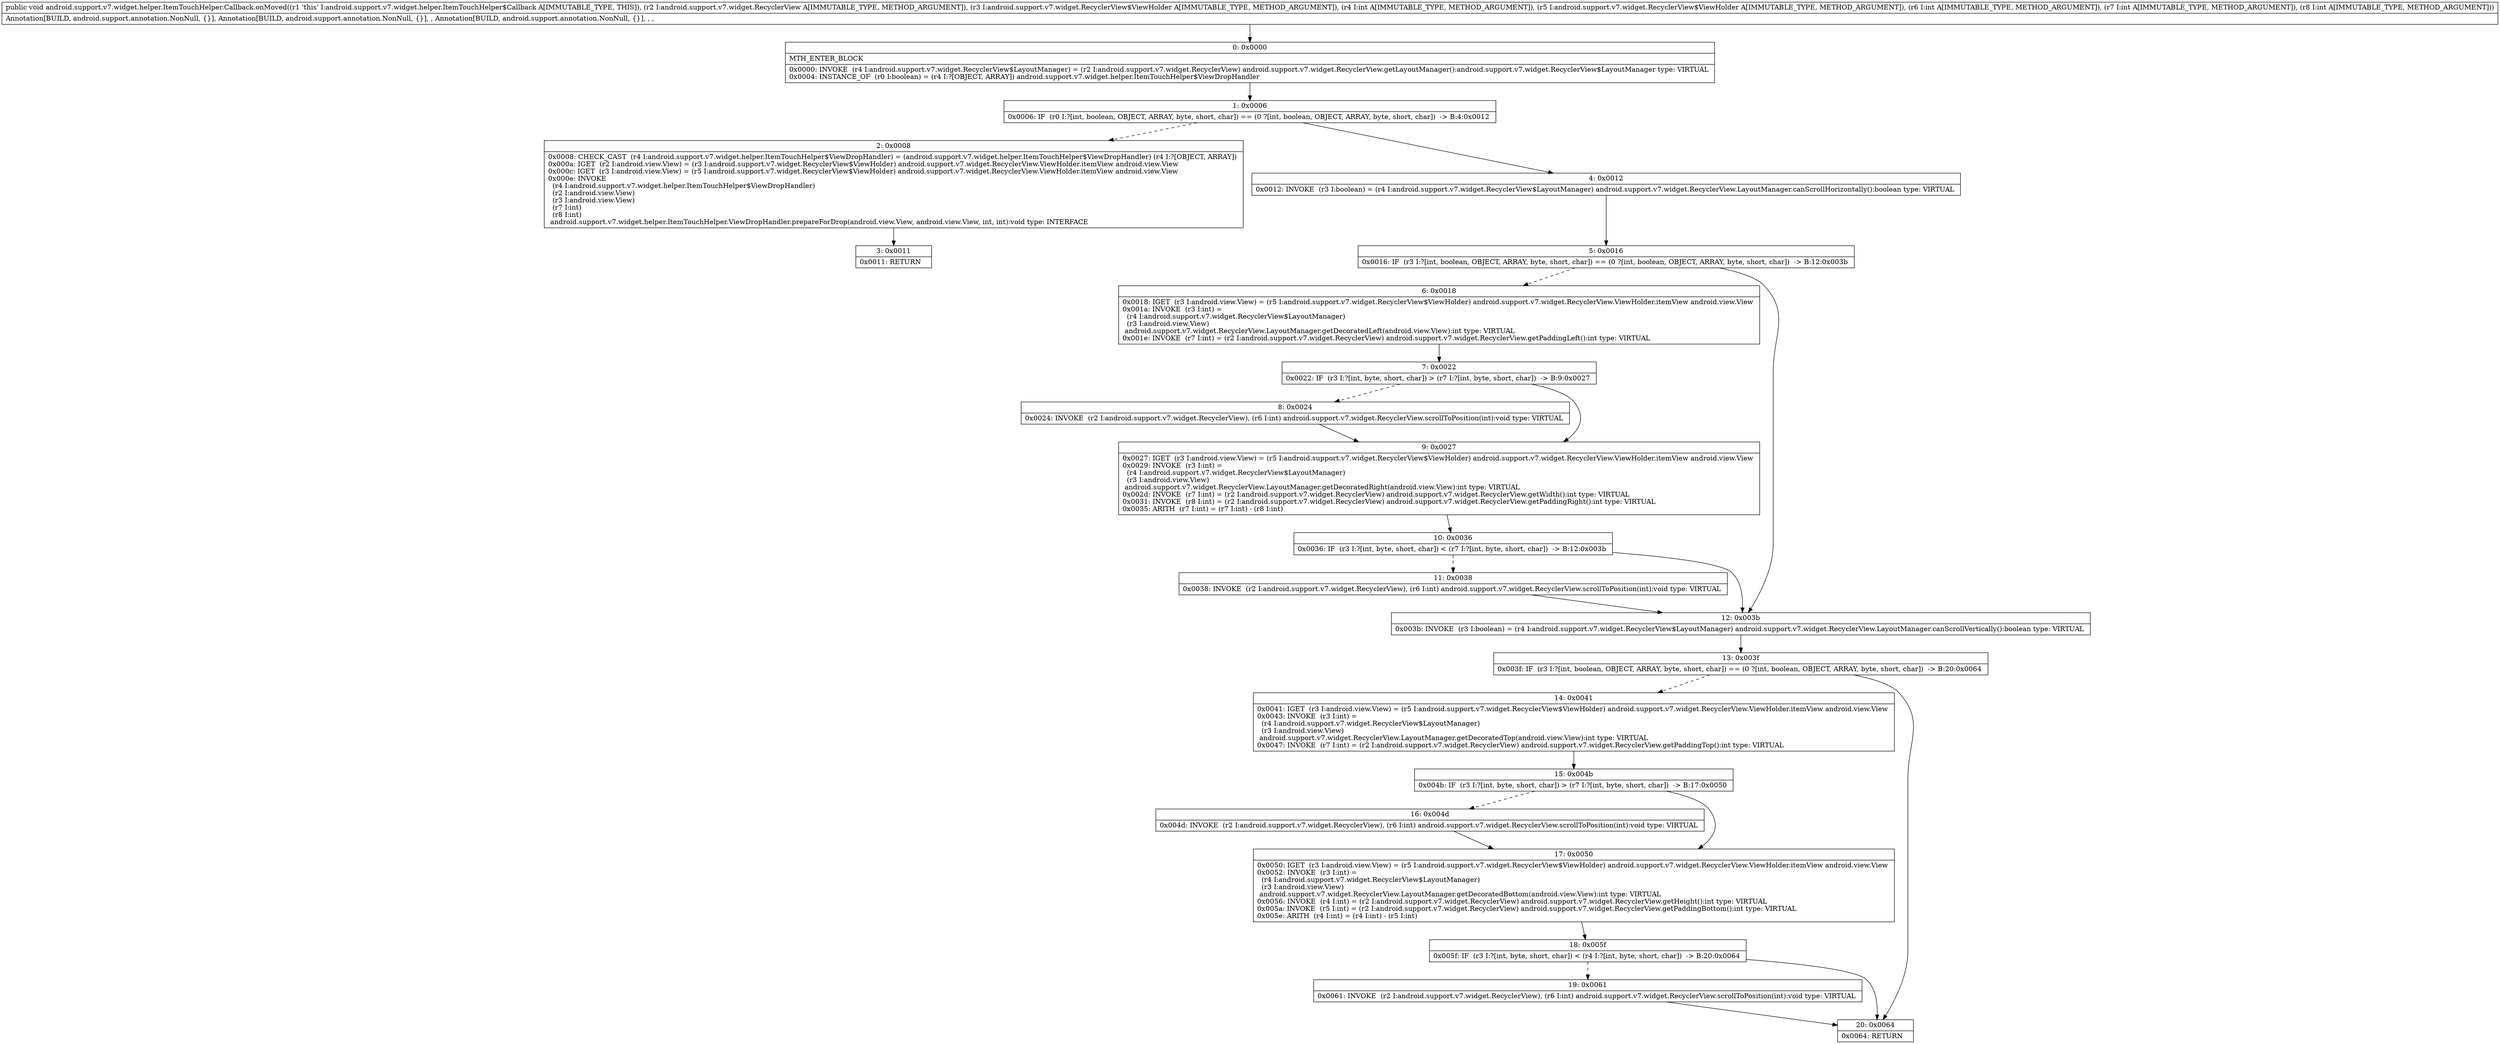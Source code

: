 digraph "CFG forandroid.support.v7.widget.helper.ItemTouchHelper.Callback.onMoved(Landroid\/support\/v7\/widget\/RecyclerView;Landroid\/support\/v7\/widget\/RecyclerView$ViewHolder;ILandroid\/support\/v7\/widget\/RecyclerView$ViewHolder;III)V" {
Node_0 [shape=record,label="{0\:\ 0x0000|MTH_ENTER_BLOCK\l|0x0000: INVOKE  (r4 I:android.support.v7.widget.RecyclerView$LayoutManager) = (r2 I:android.support.v7.widget.RecyclerView) android.support.v7.widget.RecyclerView.getLayoutManager():android.support.v7.widget.RecyclerView$LayoutManager type: VIRTUAL \l0x0004: INSTANCE_OF  (r0 I:boolean) = (r4 I:?[OBJECT, ARRAY]) android.support.v7.widget.helper.ItemTouchHelper$ViewDropHandler \l}"];
Node_1 [shape=record,label="{1\:\ 0x0006|0x0006: IF  (r0 I:?[int, boolean, OBJECT, ARRAY, byte, short, char]) == (0 ?[int, boolean, OBJECT, ARRAY, byte, short, char])  \-\> B:4:0x0012 \l}"];
Node_2 [shape=record,label="{2\:\ 0x0008|0x0008: CHECK_CAST  (r4 I:android.support.v7.widget.helper.ItemTouchHelper$ViewDropHandler) = (android.support.v7.widget.helper.ItemTouchHelper$ViewDropHandler) (r4 I:?[OBJECT, ARRAY]) \l0x000a: IGET  (r2 I:android.view.View) = (r3 I:android.support.v7.widget.RecyclerView$ViewHolder) android.support.v7.widget.RecyclerView.ViewHolder.itemView android.view.View \l0x000c: IGET  (r3 I:android.view.View) = (r5 I:android.support.v7.widget.RecyclerView$ViewHolder) android.support.v7.widget.RecyclerView.ViewHolder.itemView android.view.View \l0x000e: INVOKE  \l  (r4 I:android.support.v7.widget.helper.ItemTouchHelper$ViewDropHandler)\l  (r2 I:android.view.View)\l  (r3 I:android.view.View)\l  (r7 I:int)\l  (r8 I:int)\l android.support.v7.widget.helper.ItemTouchHelper.ViewDropHandler.prepareForDrop(android.view.View, android.view.View, int, int):void type: INTERFACE \l}"];
Node_3 [shape=record,label="{3\:\ 0x0011|0x0011: RETURN   \l}"];
Node_4 [shape=record,label="{4\:\ 0x0012|0x0012: INVOKE  (r3 I:boolean) = (r4 I:android.support.v7.widget.RecyclerView$LayoutManager) android.support.v7.widget.RecyclerView.LayoutManager.canScrollHorizontally():boolean type: VIRTUAL \l}"];
Node_5 [shape=record,label="{5\:\ 0x0016|0x0016: IF  (r3 I:?[int, boolean, OBJECT, ARRAY, byte, short, char]) == (0 ?[int, boolean, OBJECT, ARRAY, byte, short, char])  \-\> B:12:0x003b \l}"];
Node_6 [shape=record,label="{6\:\ 0x0018|0x0018: IGET  (r3 I:android.view.View) = (r5 I:android.support.v7.widget.RecyclerView$ViewHolder) android.support.v7.widget.RecyclerView.ViewHolder.itemView android.view.View \l0x001a: INVOKE  (r3 I:int) = \l  (r4 I:android.support.v7.widget.RecyclerView$LayoutManager)\l  (r3 I:android.view.View)\l android.support.v7.widget.RecyclerView.LayoutManager.getDecoratedLeft(android.view.View):int type: VIRTUAL \l0x001e: INVOKE  (r7 I:int) = (r2 I:android.support.v7.widget.RecyclerView) android.support.v7.widget.RecyclerView.getPaddingLeft():int type: VIRTUAL \l}"];
Node_7 [shape=record,label="{7\:\ 0x0022|0x0022: IF  (r3 I:?[int, byte, short, char]) \> (r7 I:?[int, byte, short, char])  \-\> B:9:0x0027 \l}"];
Node_8 [shape=record,label="{8\:\ 0x0024|0x0024: INVOKE  (r2 I:android.support.v7.widget.RecyclerView), (r6 I:int) android.support.v7.widget.RecyclerView.scrollToPosition(int):void type: VIRTUAL \l}"];
Node_9 [shape=record,label="{9\:\ 0x0027|0x0027: IGET  (r3 I:android.view.View) = (r5 I:android.support.v7.widget.RecyclerView$ViewHolder) android.support.v7.widget.RecyclerView.ViewHolder.itemView android.view.View \l0x0029: INVOKE  (r3 I:int) = \l  (r4 I:android.support.v7.widget.RecyclerView$LayoutManager)\l  (r3 I:android.view.View)\l android.support.v7.widget.RecyclerView.LayoutManager.getDecoratedRight(android.view.View):int type: VIRTUAL \l0x002d: INVOKE  (r7 I:int) = (r2 I:android.support.v7.widget.RecyclerView) android.support.v7.widget.RecyclerView.getWidth():int type: VIRTUAL \l0x0031: INVOKE  (r8 I:int) = (r2 I:android.support.v7.widget.RecyclerView) android.support.v7.widget.RecyclerView.getPaddingRight():int type: VIRTUAL \l0x0035: ARITH  (r7 I:int) = (r7 I:int) \- (r8 I:int) \l}"];
Node_10 [shape=record,label="{10\:\ 0x0036|0x0036: IF  (r3 I:?[int, byte, short, char]) \< (r7 I:?[int, byte, short, char])  \-\> B:12:0x003b \l}"];
Node_11 [shape=record,label="{11\:\ 0x0038|0x0038: INVOKE  (r2 I:android.support.v7.widget.RecyclerView), (r6 I:int) android.support.v7.widget.RecyclerView.scrollToPosition(int):void type: VIRTUAL \l}"];
Node_12 [shape=record,label="{12\:\ 0x003b|0x003b: INVOKE  (r3 I:boolean) = (r4 I:android.support.v7.widget.RecyclerView$LayoutManager) android.support.v7.widget.RecyclerView.LayoutManager.canScrollVertically():boolean type: VIRTUAL \l}"];
Node_13 [shape=record,label="{13\:\ 0x003f|0x003f: IF  (r3 I:?[int, boolean, OBJECT, ARRAY, byte, short, char]) == (0 ?[int, boolean, OBJECT, ARRAY, byte, short, char])  \-\> B:20:0x0064 \l}"];
Node_14 [shape=record,label="{14\:\ 0x0041|0x0041: IGET  (r3 I:android.view.View) = (r5 I:android.support.v7.widget.RecyclerView$ViewHolder) android.support.v7.widget.RecyclerView.ViewHolder.itemView android.view.View \l0x0043: INVOKE  (r3 I:int) = \l  (r4 I:android.support.v7.widget.RecyclerView$LayoutManager)\l  (r3 I:android.view.View)\l android.support.v7.widget.RecyclerView.LayoutManager.getDecoratedTop(android.view.View):int type: VIRTUAL \l0x0047: INVOKE  (r7 I:int) = (r2 I:android.support.v7.widget.RecyclerView) android.support.v7.widget.RecyclerView.getPaddingTop():int type: VIRTUAL \l}"];
Node_15 [shape=record,label="{15\:\ 0x004b|0x004b: IF  (r3 I:?[int, byte, short, char]) \> (r7 I:?[int, byte, short, char])  \-\> B:17:0x0050 \l}"];
Node_16 [shape=record,label="{16\:\ 0x004d|0x004d: INVOKE  (r2 I:android.support.v7.widget.RecyclerView), (r6 I:int) android.support.v7.widget.RecyclerView.scrollToPosition(int):void type: VIRTUAL \l}"];
Node_17 [shape=record,label="{17\:\ 0x0050|0x0050: IGET  (r3 I:android.view.View) = (r5 I:android.support.v7.widget.RecyclerView$ViewHolder) android.support.v7.widget.RecyclerView.ViewHolder.itemView android.view.View \l0x0052: INVOKE  (r3 I:int) = \l  (r4 I:android.support.v7.widget.RecyclerView$LayoutManager)\l  (r3 I:android.view.View)\l android.support.v7.widget.RecyclerView.LayoutManager.getDecoratedBottom(android.view.View):int type: VIRTUAL \l0x0056: INVOKE  (r4 I:int) = (r2 I:android.support.v7.widget.RecyclerView) android.support.v7.widget.RecyclerView.getHeight():int type: VIRTUAL \l0x005a: INVOKE  (r5 I:int) = (r2 I:android.support.v7.widget.RecyclerView) android.support.v7.widget.RecyclerView.getPaddingBottom():int type: VIRTUAL \l0x005e: ARITH  (r4 I:int) = (r4 I:int) \- (r5 I:int) \l}"];
Node_18 [shape=record,label="{18\:\ 0x005f|0x005f: IF  (r3 I:?[int, byte, short, char]) \< (r4 I:?[int, byte, short, char])  \-\> B:20:0x0064 \l}"];
Node_19 [shape=record,label="{19\:\ 0x0061|0x0061: INVOKE  (r2 I:android.support.v7.widget.RecyclerView), (r6 I:int) android.support.v7.widget.RecyclerView.scrollToPosition(int):void type: VIRTUAL \l}"];
Node_20 [shape=record,label="{20\:\ 0x0064|0x0064: RETURN   \l}"];
MethodNode[shape=record,label="{public void android.support.v7.widget.helper.ItemTouchHelper.Callback.onMoved((r1 'this' I:android.support.v7.widget.helper.ItemTouchHelper$Callback A[IMMUTABLE_TYPE, THIS]), (r2 I:android.support.v7.widget.RecyclerView A[IMMUTABLE_TYPE, METHOD_ARGUMENT]), (r3 I:android.support.v7.widget.RecyclerView$ViewHolder A[IMMUTABLE_TYPE, METHOD_ARGUMENT]), (r4 I:int A[IMMUTABLE_TYPE, METHOD_ARGUMENT]), (r5 I:android.support.v7.widget.RecyclerView$ViewHolder A[IMMUTABLE_TYPE, METHOD_ARGUMENT]), (r6 I:int A[IMMUTABLE_TYPE, METHOD_ARGUMENT]), (r7 I:int A[IMMUTABLE_TYPE, METHOD_ARGUMENT]), (r8 I:int A[IMMUTABLE_TYPE, METHOD_ARGUMENT]))  | Annotation[BUILD, android.support.annotation.NonNull, \{\}], Annotation[BUILD, android.support.annotation.NonNull, \{\}], , Annotation[BUILD, android.support.annotation.NonNull, \{\}], , , \l}"];
MethodNode -> Node_0;
Node_0 -> Node_1;
Node_1 -> Node_2[style=dashed];
Node_1 -> Node_4;
Node_2 -> Node_3;
Node_4 -> Node_5;
Node_5 -> Node_6[style=dashed];
Node_5 -> Node_12;
Node_6 -> Node_7;
Node_7 -> Node_8[style=dashed];
Node_7 -> Node_9;
Node_8 -> Node_9;
Node_9 -> Node_10;
Node_10 -> Node_11[style=dashed];
Node_10 -> Node_12;
Node_11 -> Node_12;
Node_12 -> Node_13;
Node_13 -> Node_14[style=dashed];
Node_13 -> Node_20;
Node_14 -> Node_15;
Node_15 -> Node_16[style=dashed];
Node_15 -> Node_17;
Node_16 -> Node_17;
Node_17 -> Node_18;
Node_18 -> Node_19[style=dashed];
Node_18 -> Node_20;
Node_19 -> Node_20;
}

